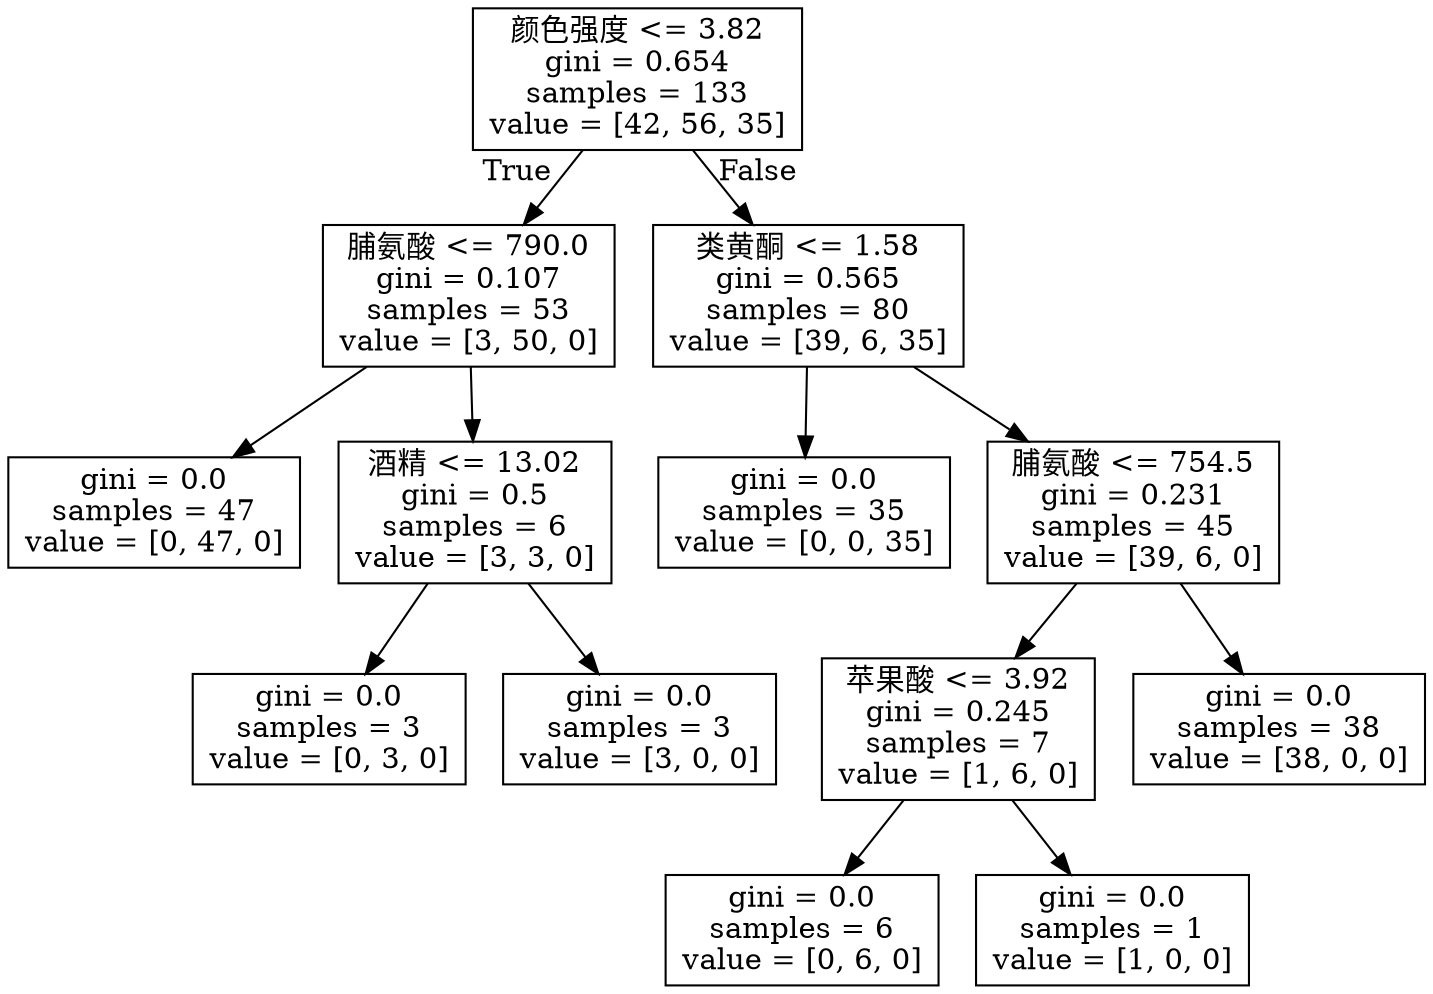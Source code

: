 digraph Tree {
node [shape=box] ;
0 [label="颜色强度 <= 3.82\ngini = 0.654\nsamples = 133\nvalue = [42, 56, 35]"] ;
1 [label="脯氨酸 <= 790.0\ngini = 0.107\nsamples = 53\nvalue = [3, 50, 0]"] ;
0 -> 1 [labeldistance=2.5, labelangle=45, headlabel="True"] ;
2 [label="gini = 0.0\nsamples = 47\nvalue = [0, 47, 0]"] ;
1 -> 2 ;
3 [label="酒精 <= 13.02\ngini = 0.5\nsamples = 6\nvalue = [3, 3, 0]"] ;
1 -> 3 ;
4 [label="gini = 0.0\nsamples = 3\nvalue = [0, 3, 0]"] ;
3 -> 4 ;
5 [label="gini = 0.0\nsamples = 3\nvalue = [3, 0, 0]"] ;
3 -> 5 ;
6 [label="类黄酮 <= 1.58\ngini = 0.565\nsamples = 80\nvalue = [39, 6, 35]"] ;
0 -> 6 [labeldistance=2.5, labelangle=-45, headlabel="False"] ;
7 [label="gini = 0.0\nsamples = 35\nvalue = [0, 0, 35]"] ;
6 -> 7 ;
8 [label="脯氨酸 <= 754.5\ngini = 0.231\nsamples = 45\nvalue = [39, 6, 0]"] ;
6 -> 8 ;
9 [label="苹果酸 <= 3.92\ngini = 0.245\nsamples = 7\nvalue = [1, 6, 0]"] ;
8 -> 9 ;
10 [label="gini = 0.0\nsamples = 6\nvalue = [0, 6, 0]"] ;
9 -> 10 ;
11 [label="gini = 0.0\nsamples = 1\nvalue = [1, 0, 0]"] ;
9 -> 11 ;
12 [label="gini = 0.0\nsamples = 38\nvalue = [38, 0, 0]"] ;
8 -> 12 ;
}